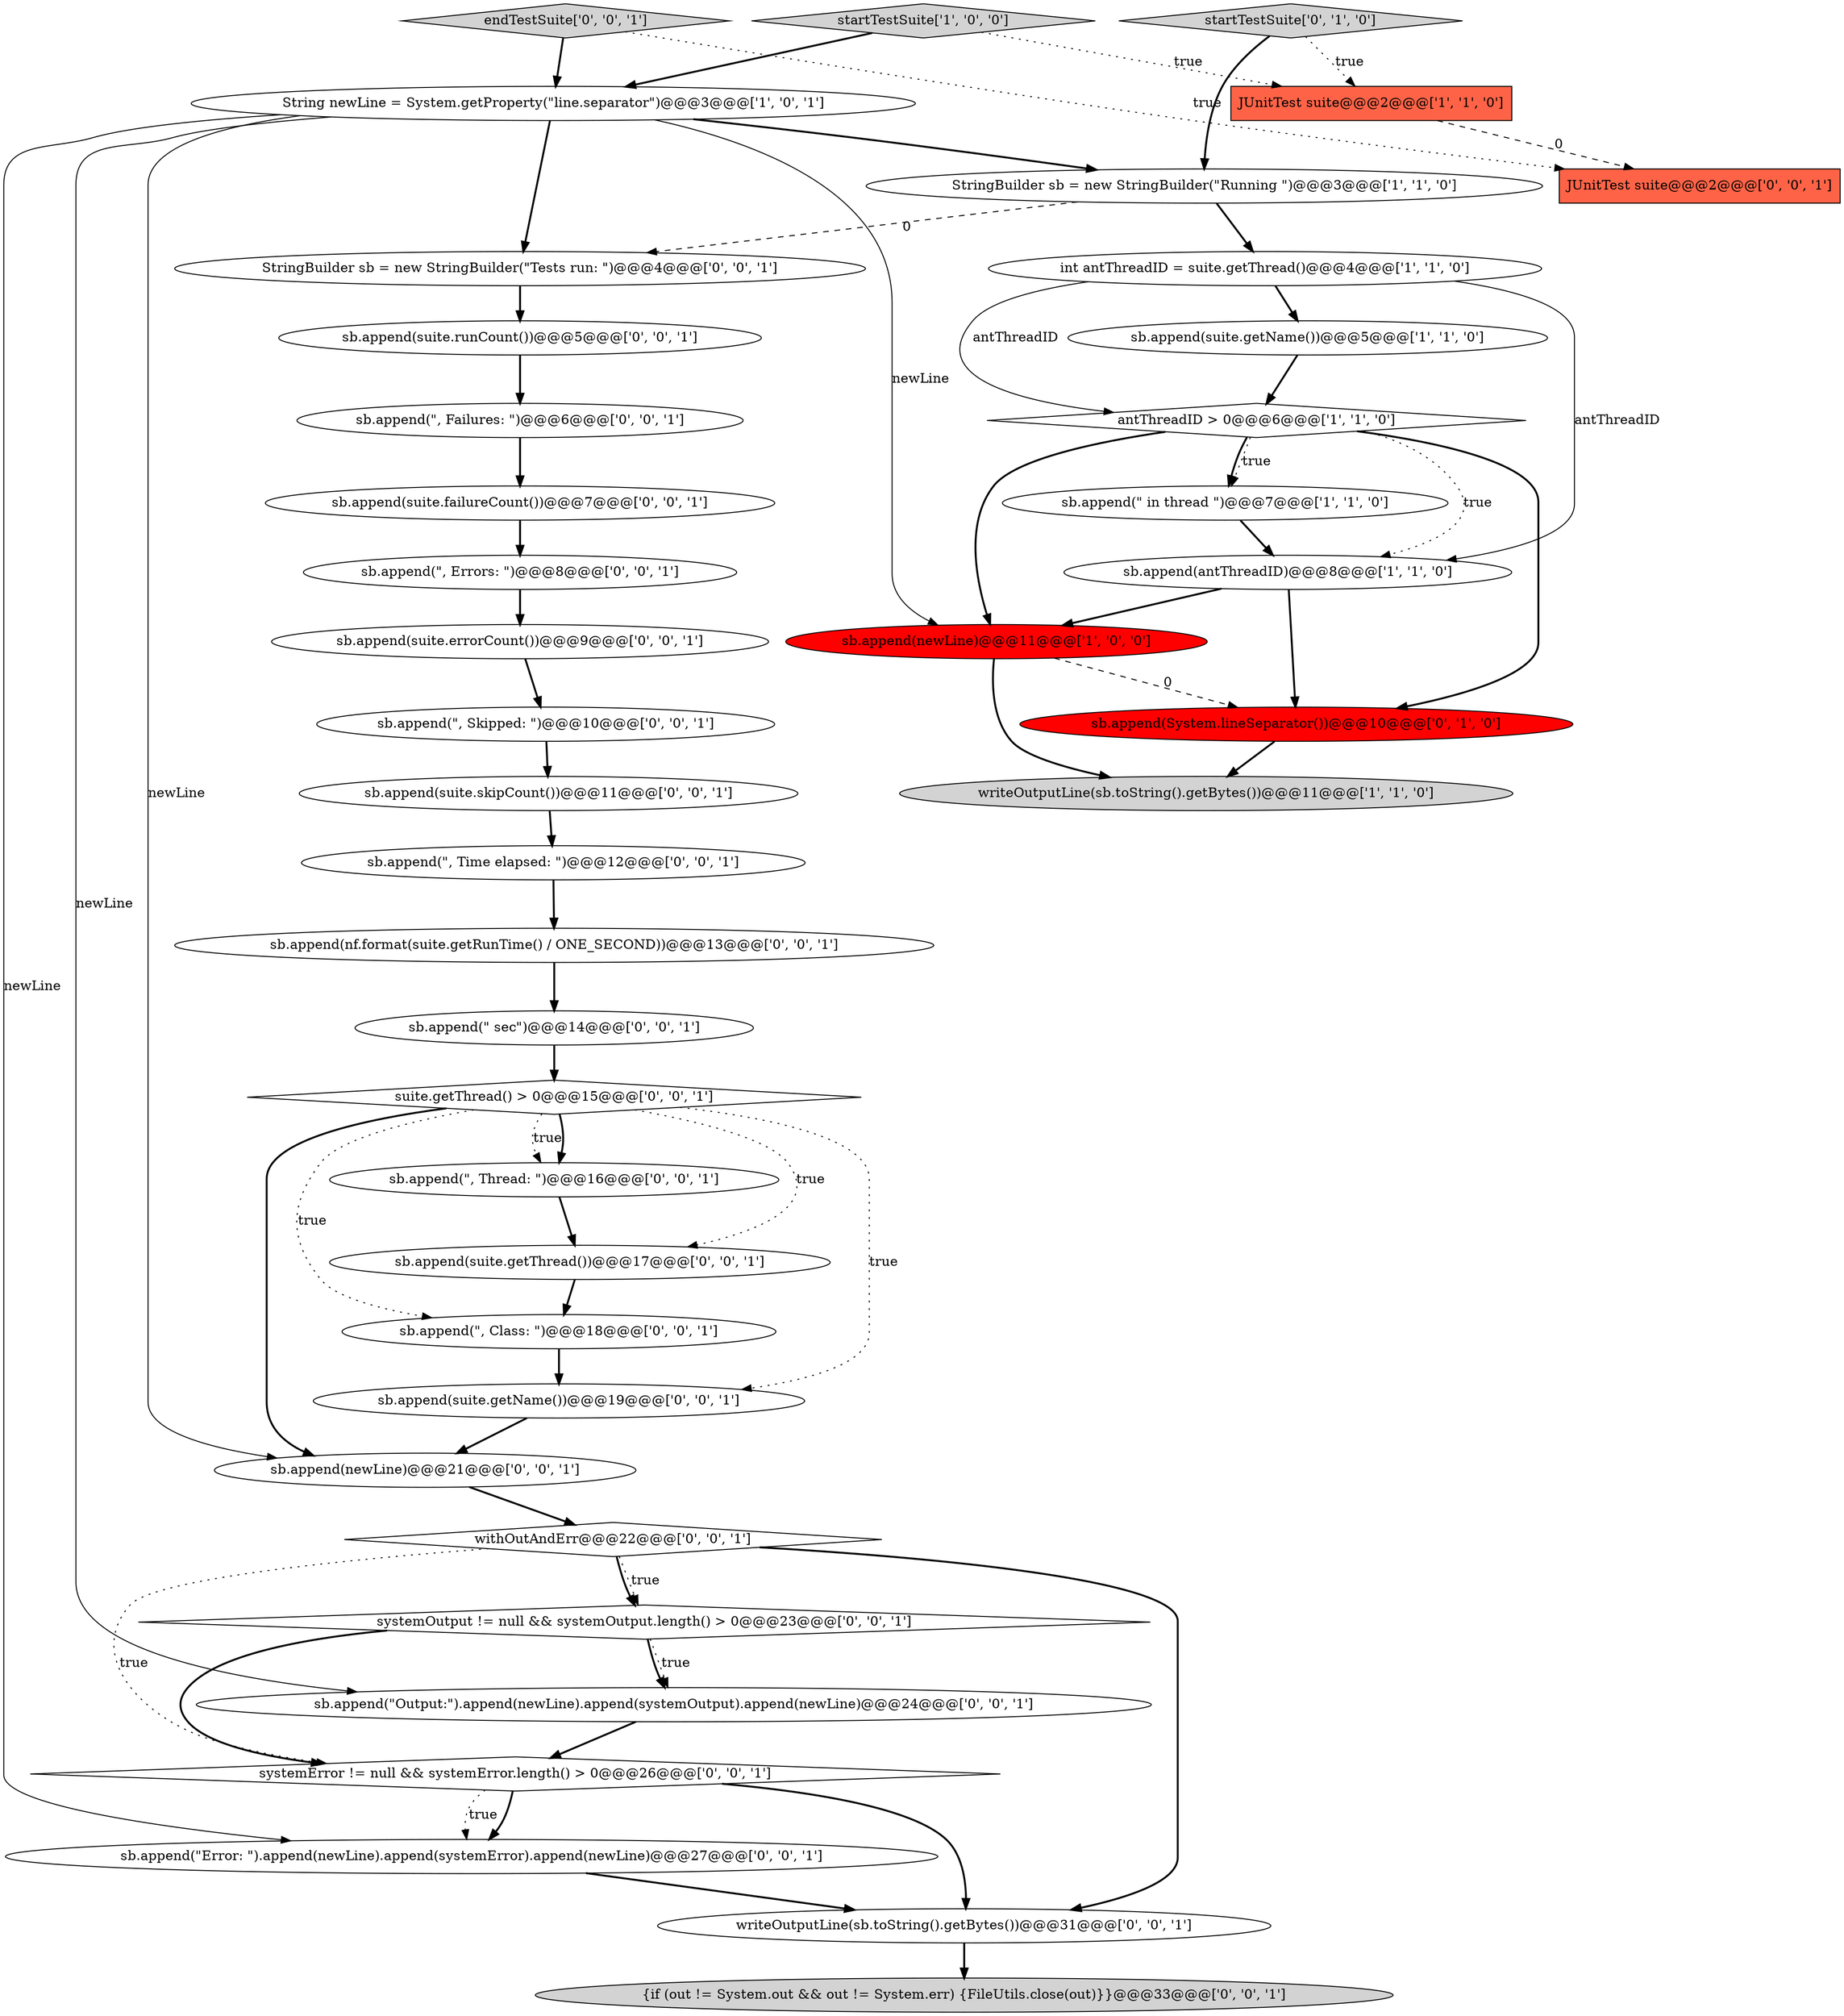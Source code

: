 digraph {
38 [style = filled, label = "sb.append(\", Class: \")@@@18@@@['0', '0', '1']", fillcolor = white, shape = ellipse image = "AAA0AAABBB3BBB"];
30 [style = filled, label = "sb.append(\", Time elapsed: \")@@@12@@@['0', '0', '1']", fillcolor = white, shape = ellipse image = "AAA0AAABBB3BBB"];
29 [style = filled, label = "sb.append(\"Output:\").append(newLine).append(systemOutput).append(newLine)@@@24@@@['0', '0', '1']", fillcolor = white, shape = ellipse image = "AAA0AAABBB3BBB"];
7 [style = filled, label = "writeOutputLine(sb.toString().getBytes())@@@11@@@['1', '1', '0']", fillcolor = lightgray, shape = ellipse image = "AAA0AAABBB1BBB"];
10 [style = filled, label = "startTestSuite['1', '0', '0']", fillcolor = lightgray, shape = diamond image = "AAA0AAABBB1BBB"];
11 [style = filled, label = "startTestSuite['0', '1', '0']", fillcolor = lightgray, shape = diamond image = "AAA0AAABBB2BBB"];
1 [style = filled, label = "int antThreadID = suite.getThread()@@@4@@@['1', '1', '0']", fillcolor = white, shape = ellipse image = "AAA0AAABBB1BBB"];
2 [style = filled, label = "sb.append(antThreadID)@@@8@@@['1', '1', '0']", fillcolor = white, shape = ellipse image = "AAA0AAABBB1BBB"];
28 [style = filled, label = "sb.append(\", Errors: \")@@@8@@@['0', '0', '1']", fillcolor = white, shape = ellipse image = "AAA0AAABBB3BBB"];
6 [style = filled, label = "sb.append(suite.getName())@@@5@@@['1', '1', '0']", fillcolor = white, shape = ellipse image = "AAA0AAABBB1BBB"];
13 [style = filled, label = "systemOutput != null && systemOutput.length() > 0@@@23@@@['0', '0', '1']", fillcolor = white, shape = diamond image = "AAA0AAABBB3BBB"];
20 [style = filled, label = "withOutAndErr@@@22@@@['0', '0', '1']", fillcolor = white, shape = diamond image = "AAA0AAABBB3BBB"];
33 [style = filled, label = "sb.append(\", Failures: \")@@@6@@@['0', '0', '1']", fillcolor = white, shape = ellipse image = "AAA0AAABBB3BBB"];
0 [style = filled, label = "JUnitTest suite@@@2@@@['1', '1', '0']", fillcolor = tomato, shape = box image = "AAA0AAABBB1BBB"];
22 [style = filled, label = "sb.append(nf.format(suite.getRunTime() / ONE_SECOND))@@@13@@@['0', '0', '1']", fillcolor = white, shape = ellipse image = "AAA0AAABBB3BBB"];
8 [style = filled, label = "StringBuilder sb = new StringBuilder(\"Running \")@@@3@@@['1', '1', '0']", fillcolor = white, shape = ellipse image = "AAA0AAABBB1BBB"];
9 [style = filled, label = "antThreadID > 0@@@6@@@['1', '1', '0']", fillcolor = white, shape = diamond image = "AAA0AAABBB1BBB"];
16 [style = filled, label = "JUnitTest suite@@@2@@@['0', '0', '1']", fillcolor = tomato, shape = box image = "AAA0AAABBB3BBB"];
3 [style = filled, label = "String newLine = System.getProperty(\"line.separator\")@@@3@@@['1', '0', '1']", fillcolor = white, shape = ellipse image = "AAA0AAABBB1BBB"];
4 [style = filled, label = "sb.append(newLine)@@@11@@@['1', '0', '0']", fillcolor = red, shape = ellipse image = "AAA1AAABBB1BBB"];
23 [style = filled, label = "sb.append(suite.getName())@@@19@@@['0', '0', '1']", fillcolor = white, shape = ellipse image = "AAA0AAABBB3BBB"];
32 [style = filled, label = "suite.getThread() > 0@@@15@@@['0', '0', '1']", fillcolor = white, shape = diamond image = "AAA0AAABBB3BBB"];
24 [style = filled, label = "sb.append(newLine)@@@21@@@['0', '0', '1']", fillcolor = white, shape = ellipse image = "AAA0AAABBB3BBB"];
31 [style = filled, label = "systemError != null && systemError.length() > 0@@@26@@@['0', '0', '1']", fillcolor = white, shape = diamond image = "AAA0AAABBB3BBB"];
35 [style = filled, label = "{if (out != System.out && out != System.err) {FileUtils.close(out)}}@@@33@@@['0', '0', '1']", fillcolor = lightgray, shape = ellipse image = "AAA0AAABBB3BBB"];
27 [style = filled, label = "StringBuilder sb = new StringBuilder(\"Tests run: \")@@@4@@@['0', '0', '1']", fillcolor = white, shape = ellipse image = "AAA0AAABBB3BBB"];
12 [style = filled, label = "sb.append(System.lineSeparator())@@@10@@@['0', '1', '0']", fillcolor = red, shape = ellipse image = "AAA1AAABBB2BBB"];
19 [style = filled, label = "sb.append(\" sec\")@@@14@@@['0', '0', '1']", fillcolor = white, shape = ellipse image = "AAA0AAABBB3BBB"];
26 [style = filled, label = "sb.append(\", Skipped: \")@@@10@@@['0', '0', '1']", fillcolor = white, shape = ellipse image = "AAA0AAABBB3BBB"];
15 [style = filled, label = "sb.append(suite.errorCount())@@@9@@@['0', '0', '1']", fillcolor = white, shape = ellipse image = "AAA0AAABBB3BBB"];
21 [style = filled, label = "sb.append(\"Error: \").append(newLine).append(systemError).append(newLine)@@@27@@@['0', '0', '1']", fillcolor = white, shape = ellipse image = "AAA0AAABBB3BBB"];
25 [style = filled, label = "endTestSuite['0', '0', '1']", fillcolor = lightgray, shape = diamond image = "AAA0AAABBB3BBB"];
18 [style = filled, label = "sb.append(\", Thread: \")@@@16@@@['0', '0', '1']", fillcolor = white, shape = ellipse image = "AAA0AAABBB3BBB"];
36 [style = filled, label = "sb.append(suite.getThread())@@@17@@@['0', '0', '1']", fillcolor = white, shape = ellipse image = "AAA0AAABBB3BBB"];
14 [style = filled, label = "writeOutputLine(sb.toString().getBytes())@@@31@@@['0', '0', '1']", fillcolor = white, shape = ellipse image = "AAA0AAABBB3BBB"];
17 [style = filled, label = "sb.append(suite.failureCount())@@@7@@@['0', '0', '1']", fillcolor = white, shape = ellipse image = "AAA0AAABBB3BBB"];
5 [style = filled, label = "sb.append(\" in thread \")@@@7@@@['1', '1', '0']", fillcolor = white, shape = ellipse image = "AAA0AAABBB1BBB"];
34 [style = filled, label = "sb.append(suite.skipCount())@@@11@@@['0', '0', '1']", fillcolor = white, shape = ellipse image = "AAA0AAABBB3BBB"];
37 [style = filled, label = "sb.append(suite.runCount())@@@5@@@['0', '0', '1']", fillcolor = white, shape = ellipse image = "AAA0AAABBB3BBB"];
31->14 [style = bold, label=""];
3->29 [style = solid, label="newLine"];
32->18 [style = dotted, label="true"];
30->22 [style = bold, label=""];
20->13 [style = bold, label=""];
28->15 [style = bold, label=""];
3->21 [style = solid, label="newLine"];
22->19 [style = bold, label=""];
14->35 [style = bold, label=""];
32->23 [style = dotted, label="true"];
9->4 [style = bold, label=""];
29->31 [style = bold, label=""];
26->34 [style = bold, label=""];
25->3 [style = bold, label=""];
0->16 [style = dashed, label="0"];
10->3 [style = bold, label=""];
38->23 [style = bold, label=""];
1->9 [style = solid, label="antThreadID"];
18->36 [style = bold, label=""];
20->14 [style = bold, label=""];
31->21 [style = bold, label=""];
32->36 [style = dotted, label="true"];
2->4 [style = bold, label=""];
34->30 [style = bold, label=""];
12->7 [style = bold, label=""];
4->7 [style = bold, label=""];
2->12 [style = bold, label=""];
4->12 [style = dashed, label="0"];
15->26 [style = bold, label=""];
3->27 [style = bold, label=""];
24->20 [style = bold, label=""];
3->24 [style = solid, label="newLine"];
8->1 [style = bold, label=""];
31->21 [style = dotted, label="true"];
5->2 [style = bold, label=""];
27->37 [style = bold, label=""];
17->28 [style = bold, label=""];
1->6 [style = bold, label=""];
23->24 [style = bold, label=""];
19->32 [style = bold, label=""];
13->29 [style = bold, label=""];
20->31 [style = dotted, label="true"];
13->29 [style = dotted, label="true"];
3->8 [style = bold, label=""];
9->2 [style = dotted, label="true"];
11->0 [style = dotted, label="true"];
32->38 [style = dotted, label="true"];
9->5 [style = bold, label=""];
3->4 [style = solid, label="newLine"];
11->8 [style = bold, label=""];
10->0 [style = dotted, label="true"];
20->13 [style = dotted, label="true"];
8->27 [style = dashed, label="0"];
9->12 [style = bold, label=""];
36->38 [style = bold, label=""];
32->18 [style = bold, label=""];
13->31 [style = bold, label=""];
6->9 [style = bold, label=""];
37->33 [style = bold, label=""];
1->2 [style = solid, label="antThreadID"];
32->24 [style = bold, label=""];
25->16 [style = dotted, label="true"];
33->17 [style = bold, label=""];
21->14 [style = bold, label=""];
9->5 [style = dotted, label="true"];
}
